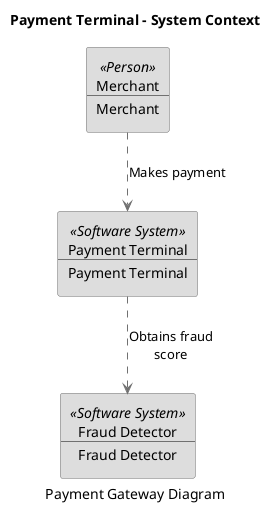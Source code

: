 @startuml(id=context)
title Payment Terminal - System Context
caption Payment Gateway Diagram

skinparam {
  shadowing false
  arrowColor #707070
  actorBorderColor #707070
  componentBorderColor #707070
  rectangleBorderColor #707070
  noteBackgroundColor #ffffff
  noteBorderColor #707070
  defaultTextAlignment center
  wrapWidth 200
  maxMessageSize 100
}
rectangle 1 <<Person>> #dddddd [
  Merchant
  --
  Merchant
]
rectangle 4 <<Software System>> #dddddd [
  Fraud Detector
  --
  Fraud Detector
]
rectangle 2 <<Software System>> #dddddd [
  Payment Terminal
  --
  Payment Terminal
]
1 .[#707070].> 2 : Makes payment
2 .[#707070].> 4 : Obtains fraud score
@enduml